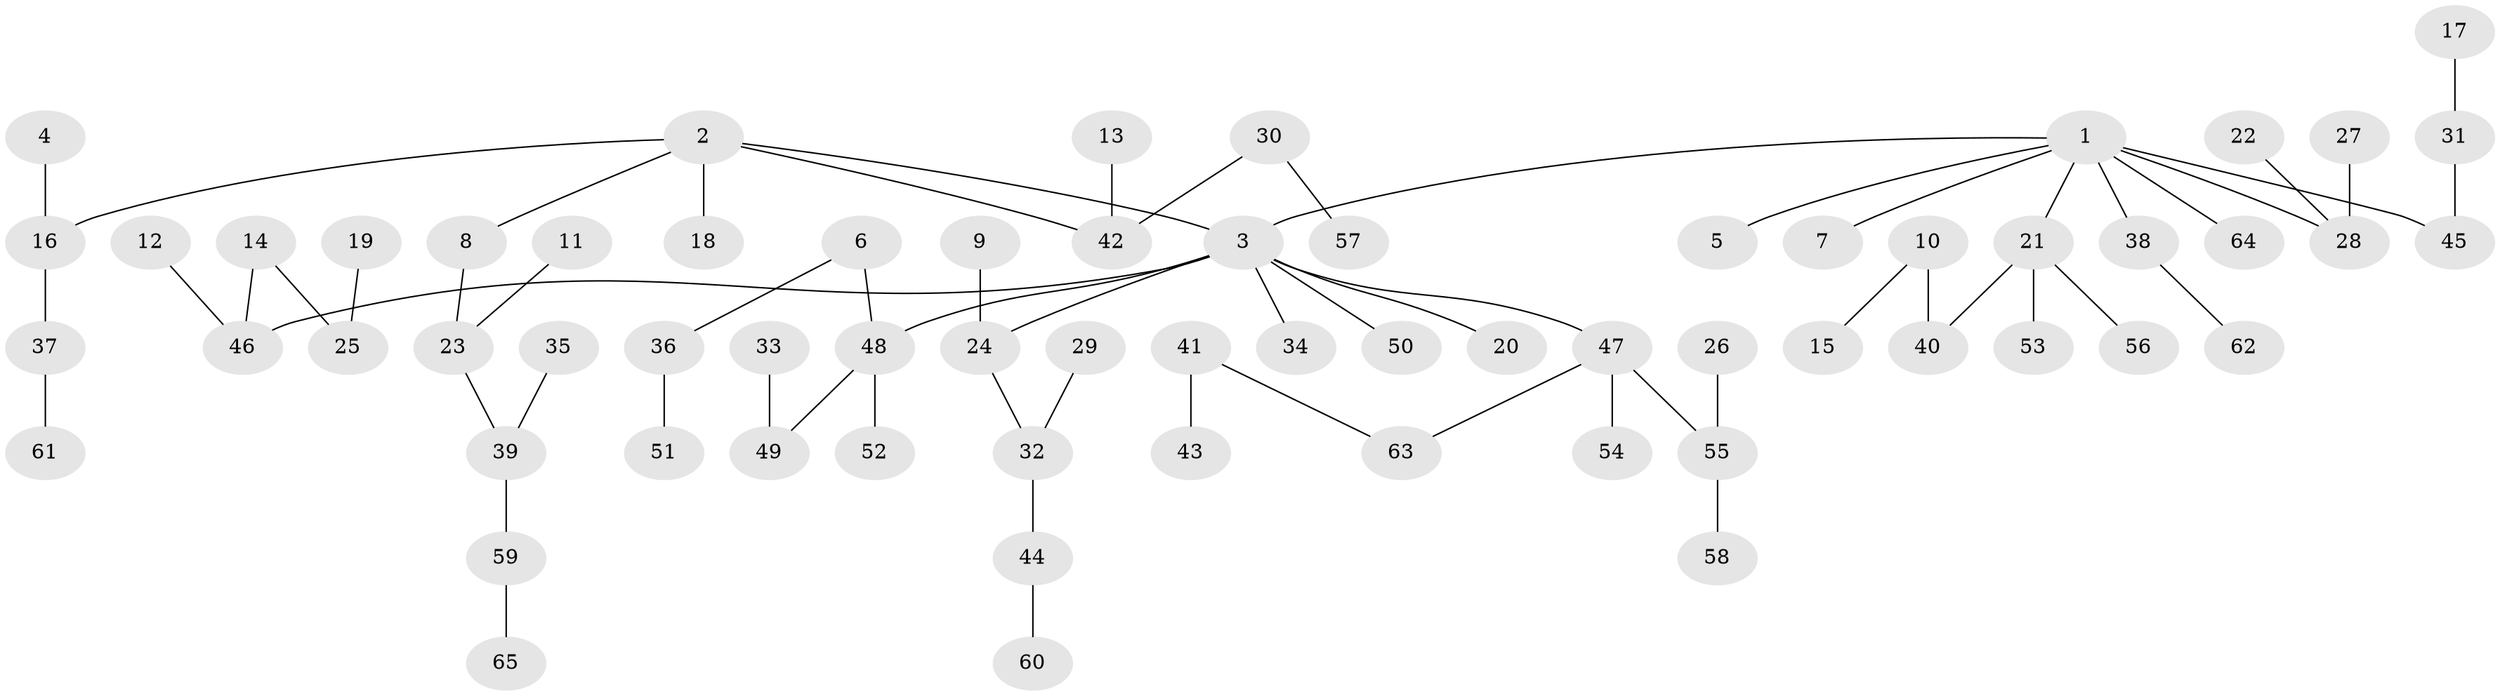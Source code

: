 // original degree distribution, {4: 0.06153846153846154, 9: 0.007692307692307693, 5: 0.038461538461538464, 6: 0.015384615384615385, 3: 0.11538461538461539, 1: 0.4846153846153846, 2: 0.27692307692307694}
// Generated by graph-tools (version 1.1) at 2025/50/03/09/25 03:50:22]
// undirected, 65 vertices, 64 edges
graph export_dot {
graph [start="1"]
  node [color=gray90,style=filled];
  1;
  2;
  3;
  4;
  5;
  6;
  7;
  8;
  9;
  10;
  11;
  12;
  13;
  14;
  15;
  16;
  17;
  18;
  19;
  20;
  21;
  22;
  23;
  24;
  25;
  26;
  27;
  28;
  29;
  30;
  31;
  32;
  33;
  34;
  35;
  36;
  37;
  38;
  39;
  40;
  41;
  42;
  43;
  44;
  45;
  46;
  47;
  48;
  49;
  50;
  51;
  52;
  53;
  54;
  55;
  56;
  57;
  58;
  59;
  60;
  61;
  62;
  63;
  64;
  65;
  1 -- 3 [weight=1.0];
  1 -- 5 [weight=1.0];
  1 -- 7 [weight=1.0];
  1 -- 21 [weight=1.0];
  1 -- 28 [weight=1.0];
  1 -- 38 [weight=1.0];
  1 -- 45 [weight=1.0];
  1 -- 64 [weight=1.0];
  2 -- 3 [weight=1.0];
  2 -- 8 [weight=1.0];
  2 -- 16 [weight=1.0];
  2 -- 18 [weight=1.0];
  2 -- 42 [weight=1.0];
  3 -- 20 [weight=1.0];
  3 -- 24 [weight=1.0];
  3 -- 34 [weight=1.0];
  3 -- 46 [weight=1.0];
  3 -- 47 [weight=1.0];
  3 -- 48 [weight=1.0];
  3 -- 50 [weight=1.0];
  4 -- 16 [weight=1.0];
  6 -- 36 [weight=1.0];
  6 -- 48 [weight=1.0];
  8 -- 23 [weight=1.0];
  9 -- 24 [weight=1.0];
  10 -- 15 [weight=1.0];
  10 -- 40 [weight=1.0];
  11 -- 23 [weight=1.0];
  12 -- 46 [weight=1.0];
  13 -- 42 [weight=1.0];
  14 -- 25 [weight=1.0];
  14 -- 46 [weight=1.0];
  16 -- 37 [weight=1.0];
  17 -- 31 [weight=1.0];
  19 -- 25 [weight=1.0];
  21 -- 40 [weight=1.0];
  21 -- 53 [weight=1.0];
  21 -- 56 [weight=1.0];
  22 -- 28 [weight=1.0];
  23 -- 39 [weight=1.0];
  24 -- 32 [weight=1.0];
  26 -- 55 [weight=1.0];
  27 -- 28 [weight=1.0];
  29 -- 32 [weight=1.0];
  30 -- 42 [weight=1.0];
  30 -- 57 [weight=1.0];
  31 -- 45 [weight=1.0];
  32 -- 44 [weight=1.0];
  33 -- 49 [weight=1.0];
  35 -- 39 [weight=1.0];
  36 -- 51 [weight=1.0];
  37 -- 61 [weight=1.0];
  38 -- 62 [weight=1.0];
  39 -- 59 [weight=1.0];
  41 -- 43 [weight=1.0];
  41 -- 63 [weight=1.0];
  44 -- 60 [weight=1.0];
  47 -- 54 [weight=1.0];
  47 -- 55 [weight=1.0];
  47 -- 63 [weight=1.0];
  48 -- 49 [weight=1.0];
  48 -- 52 [weight=1.0];
  55 -- 58 [weight=1.0];
  59 -- 65 [weight=1.0];
}
